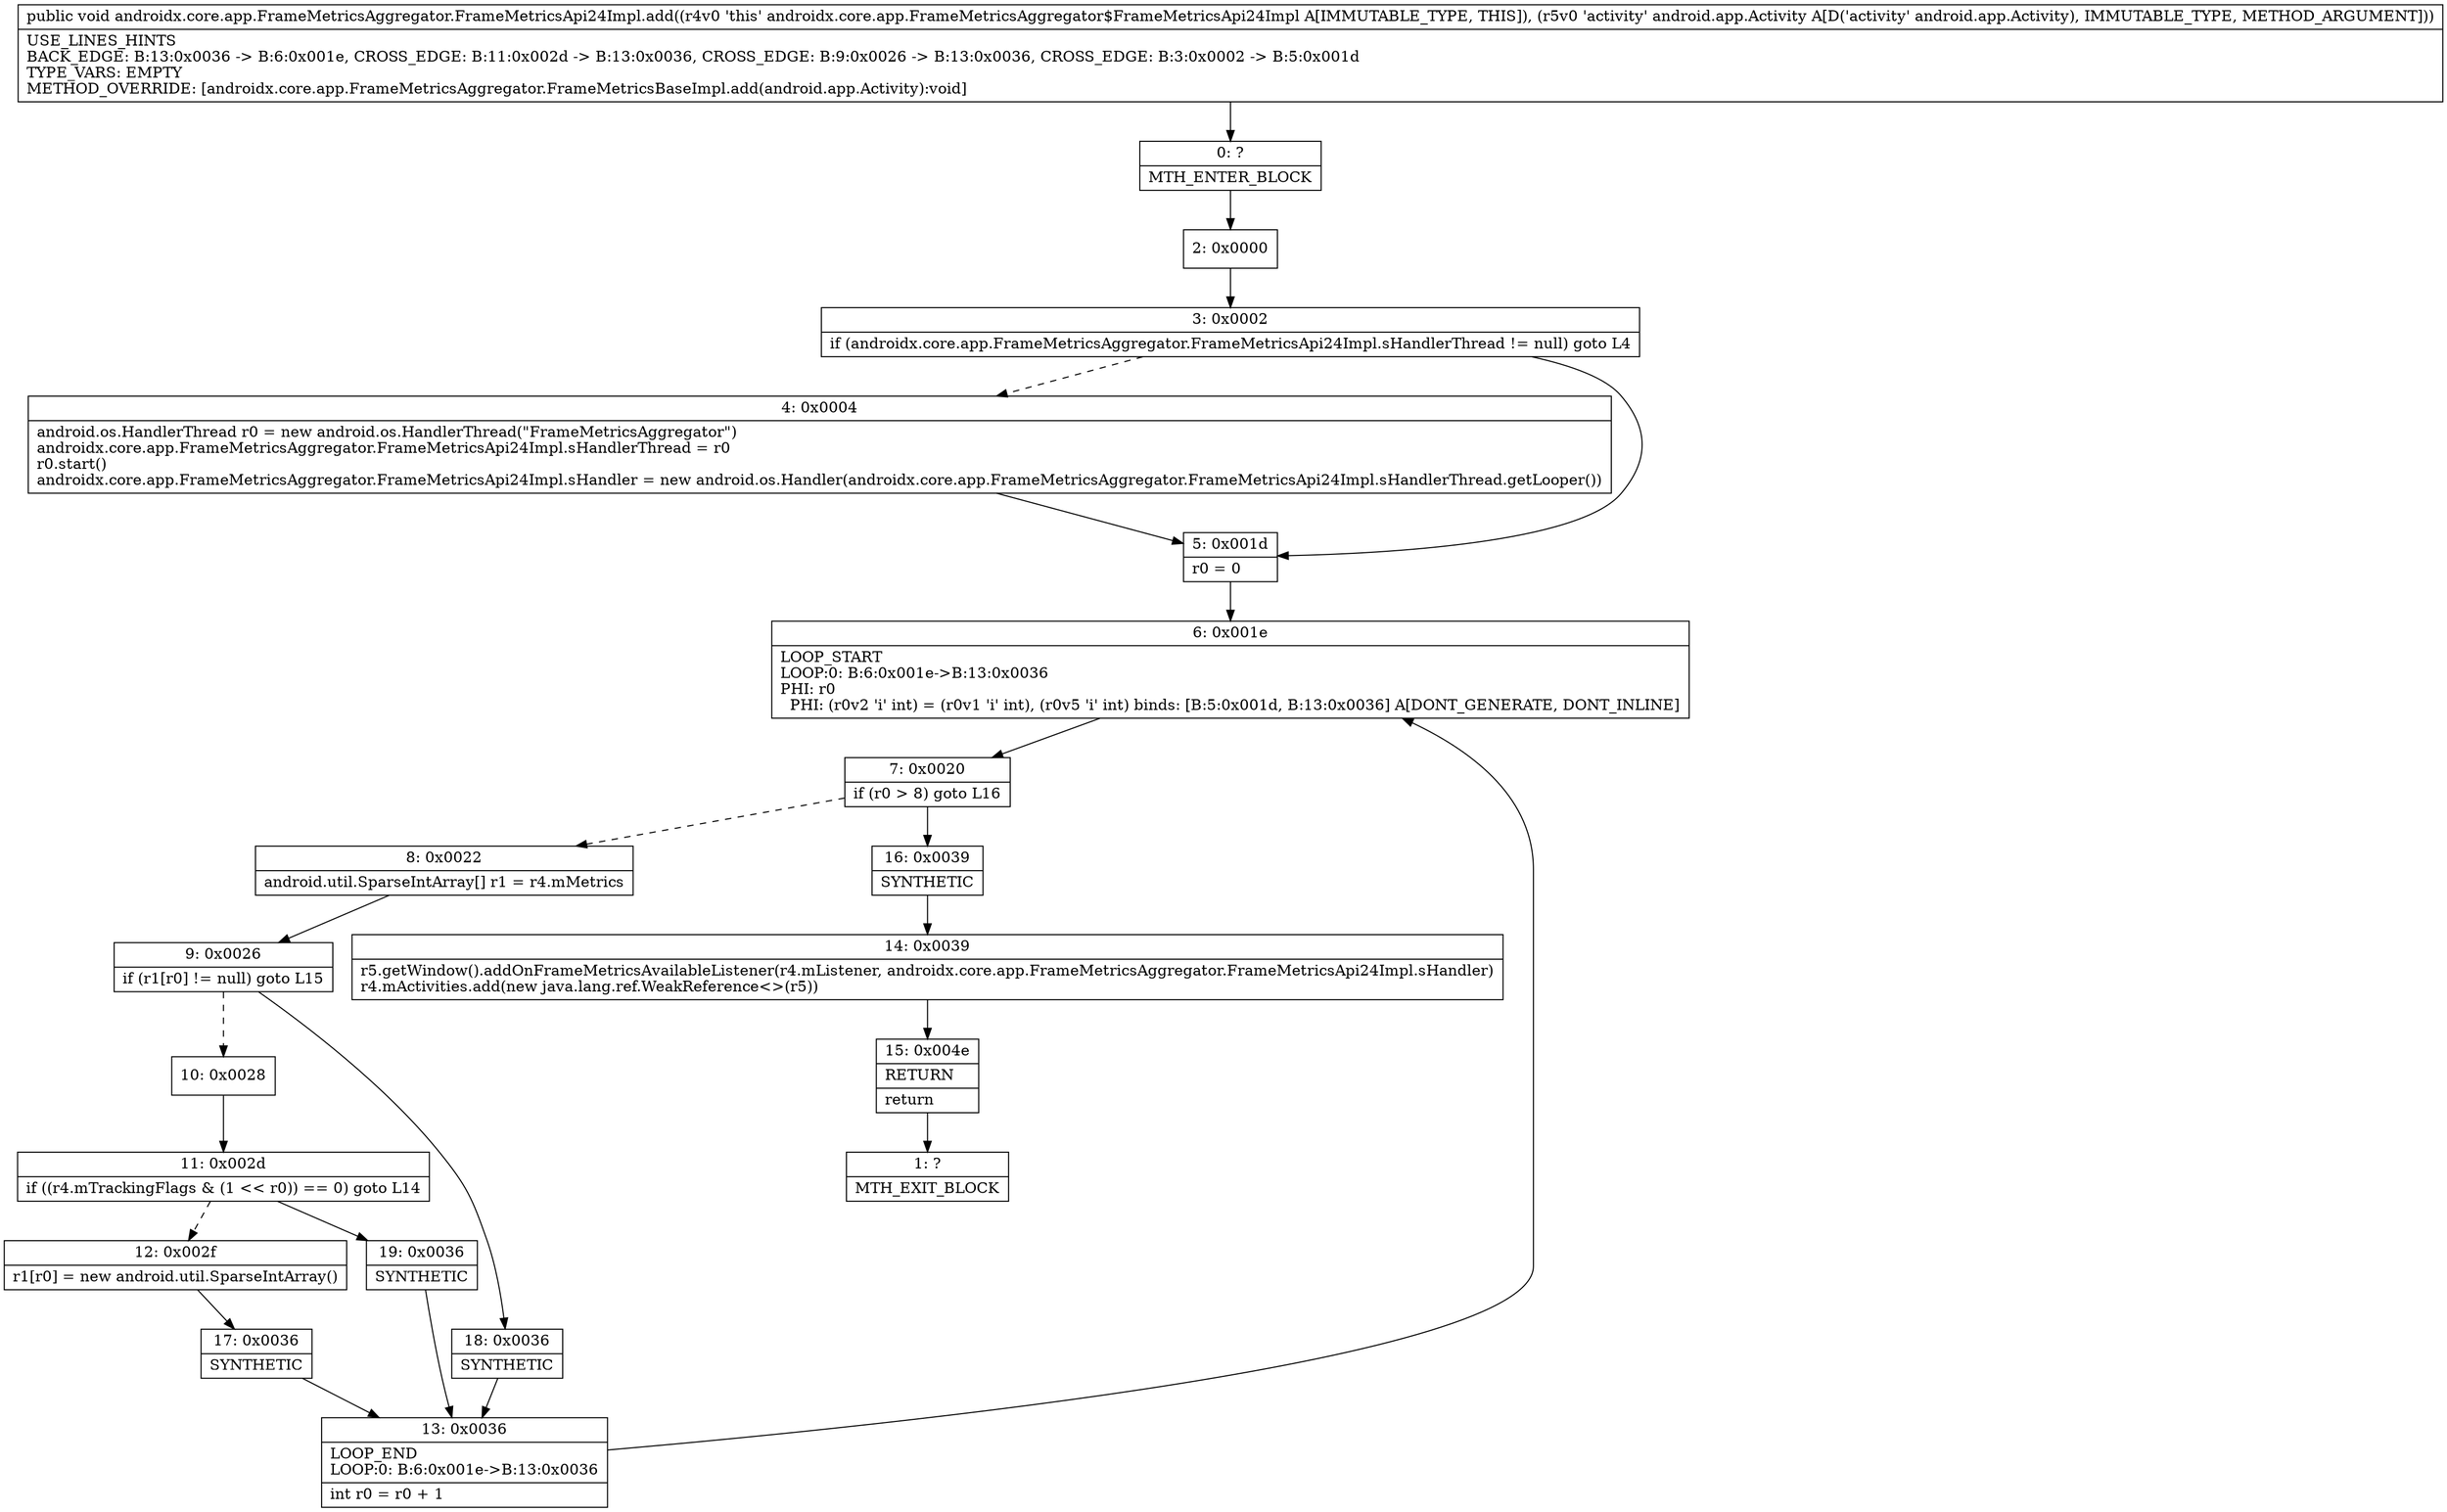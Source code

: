 digraph "CFG forandroidx.core.app.FrameMetricsAggregator.FrameMetricsApi24Impl.add(Landroid\/app\/Activity;)V" {
Node_0 [shape=record,label="{0\:\ ?|MTH_ENTER_BLOCK\l}"];
Node_2 [shape=record,label="{2\:\ 0x0000}"];
Node_3 [shape=record,label="{3\:\ 0x0002|if (androidx.core.app.FrameMetricsAggregator.FrameMetricsApi24Impl.sHandlerThread != null) goto L4\l}"];
Node_4 [shape=record,label="{4\:\ 0x0004|android.os.HandlerThread r0 = new android.os.HandlerThread(\"FrameMetricsAggregator\")\landroidx.core.app.FrameMetricsAggregator.FrameMetricsApi24Impl.sHandlerThread = r0\lr0.start()\landroidx.core.app.FrameMetricsAggregator.FrameMetricsApi24Impl.sHandler = new android.os.Handler(androidx.core.app.FrameMetricsAggregator.FrameMetricsApi24Impl.sHandlerThread.getLooper())\l}"];
Node_5 [shape=record,label="{5\:\ 0x001d|r0 = 0\l}"];
Node_6 [shape=record,label="{6\:\ 0x001e|LOOP_START\lLOOP:0: B:6:0x001e\-\>B:13:0x0036\lPHI: r0 \l  PHI: (r0v2 'i' int) = (r0v1 'i' int), (r0v5 'i' int) binds: [B:5:0x001d, B:13:0x0036] A[DONT_GENERATE, DONT_INLINE]\l}"];
Node_7 [shape=record,label="{7\:\ 0x0020|if (r0 \> 8) goto L16\l}"];
Node_8 [shape=record,label="{8\:\ 0x0022|android.util.SparseIntArray[] r1 = r4.mMetrics\l}"];
Node_9 [shape=record,label="{9\:\ 0x0026|if (r1[r0] != null) goto L15\l}"];
Node_10 [shape=record,label="{10\:\ 0x0028}"];
Node_11 [shape=record,label="{11\:\ 0x002d|if ((r4.mTrackingFlags & (1 \<\< r0)) == 0) goto L14\l}"];
Node_12 [shape=record,label="{12\:\ 0x002f|r1[r0] = new android.util.SparseIntArray()\l}"];
Node_17 [shape=record,label="{17\:\ 0x0036|SYNTHETIC\l}"];
Node_13 [shape=record,label="{13\:\ 0x0036|LOOP_END\lLOOP:0: B:6:0x001e\-\>B:13:0x0036\l|int r0 = r0 + 1\l}"];
Node_19 [shape=record,label="{19\:\ 0x0036|SYNTHETIC\l}"];
Node_18 [shape=record,label="{18\:\ 0x0036|SYNTHETIC\l}"];
Node_16 [shape=record,label="{16\:\ 0x0039|SYNTHETIC\l}"];
Node_14 [shape=record,label="{14\:\ 0x0039|r5.getWindow().addOnFrameMetricsAvailableListener(r4.mListener, androidx.core.app.FrameMetricsAggregator.FrameMetricsApi24Impl.sHandler)\lr4.mActivities.add(new java.lang.ref.WeakReference\<\>(r5))\l}"];
Node_15 [shape=record,label="{15\:\ 0x004e|RETURN\l|return\l}"];
Node_1 [shape=record,label="{1\:\ ?|MTH_EXIT_BLOCK\l}"];
MethodNode[shape=record,label="{public void androidx.core.app.FrameMetricsAggregator.FrameMetricsApi24Impl.add((r4v0 'this' androidx.core.app.FrameMetricsAggregator$FrameMetricsApi24Impl A[IMMUTABLE_TYPE, THIS]), (r5v0 'activity' android.app.Activity A[D('activity' android.app.Activity), IMMUTABLE_TYPE, METHOD_ARGUMENT]))  | USE_LINES_HINTS\lBACK_EDGE: B:13:0x0036 \-\> B:6:0x001e, CROSS_EDGE: B:11:0x002d \-\> B:13:0x0036, CROSS_EDGE: B:9:0x0026 \-\> B:13:0x0036, CROSS_EDGE: B:3:0x0002 \-\> B:5:0x001d\lTYPE_VARS: EMPTY\lMETHOD_OVERRIDE: [androidx.core.app.FrameMetricsAggregator.FrameMetricsBaseImpl.add(android.app.Activity):void]\l}"];
MethodNode -> Node_0;Node_0 -> Node_2;
Node_2 -> Node_3;
Node_3 -> Node_4[style=dashed];
Node_3 -> Node_5;
Node_4 -> Node_5;
Node_5 -> Node_6;
Node_6 -> Node_7;
Node_7 -> Node_8[style=dashed];
Node_7 -> Node_16;
Node_8 -> Node_9;
Node_9 -> Node_10[style=dashed];
Node_9 -> Node_18;
Node_10 -> Node_11;
Node_11 -> Node_12[style=dashed];
Node_11 -> Node_19;
Node_12 -> Node_17;
Node_17 -> Node_13;
Node_13 -> Node_6;
Node_19 -> Node_13;
Node_18 -> Node_13;
Node_16 -> Node_14;
Node_14 -> Node_15;
Node_15 -> Node_1;
}

